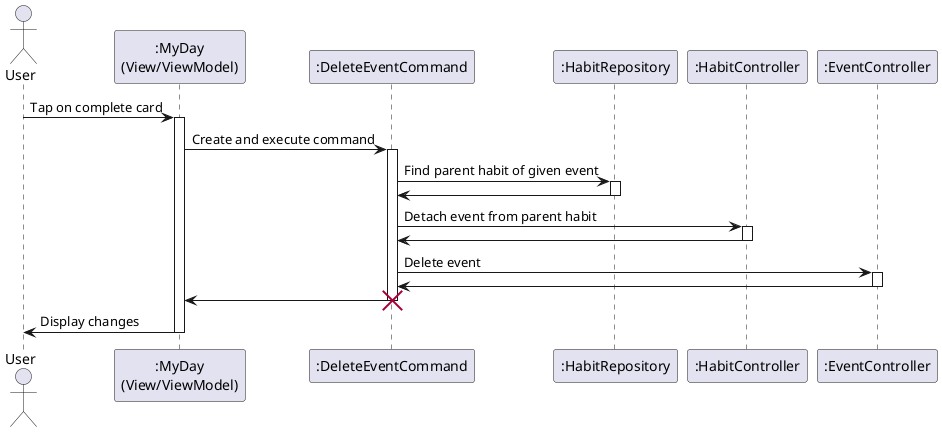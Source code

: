 @startuml

actor User

participant ":MyDay\n(View/ViewModel)" as MyDay

participant ":DeleteEventCommand" as DeleteEventCommand

participant ":HabitRepository" as HabitRepository
participant ":HabitController" as HabitController
participant ":EventController" as EventController

User -> MyDay : Tap on complete card
activate MyDay

MyDay -> DeleteEventCommand : Create and execute command
activate DeleteEventCommand

DeleteEventCommand -> HabitRepository : Find parent habit of given event
activate HabitRepository

HabitRepository -> DeleteEventCommand
deactivate HabitRepository

DeleteEventCommand -> HabitController : Detach event from parent habit
activate HabitController

HabitController -> DeleteEventCommand
deactivate HabitController

DeleteEventCommand -> EventController : Delete event
activate EventController

EventController -> DeleteEventCommand
deactivate EventController

DeleteEventCommand -> MyDay
destroy DeleteEventCommand

MyDay -> User : Display changes
deactivate MyDay

@enduml